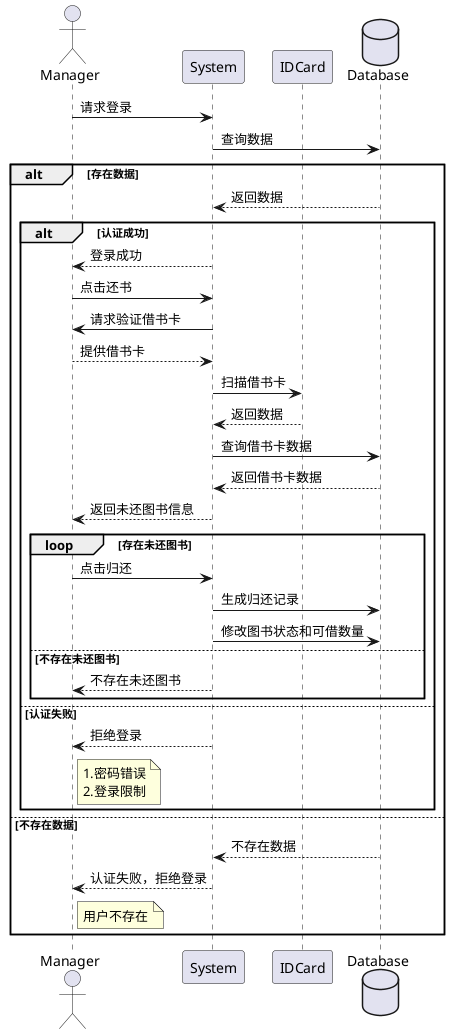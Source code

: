 @startuml
actor Manager as m
participant System as s
participant IDCard as c
database Database as d

m -> s:请求登录
s -> d:查询数据
alt 存在数据
    d --> s:返回数据
    alt 认证成功
        s --> m:登录成功
        m -> s:点击还书
        s -> m:请求验证借书卡
        m --> s:提供借书卡
        s -> c:扫描借书卡
        c --> s:返回数据
        s -> d:查询借书卡数据
        d --> s:返回借书卡数据
        s --> m:返回未还图书信息
        loop 存在未还图书
            m -> s:点击归还
            s -> d:生成归还记录
            s -> d:修改图书状态和可借数量
        else 不存在未还图书
            s --> m:不存在未还图书
        end
    else 认证失败
        s --> m:拒绝登录
        note right of m
            1.密码错误
            2.登录限制
        end note
    end
else 不存在数据
    d -->s:不存在数据
    s -->m:认证失败，拒绝登录
    note right of m
        用户不存在
    end note
end
@enduml